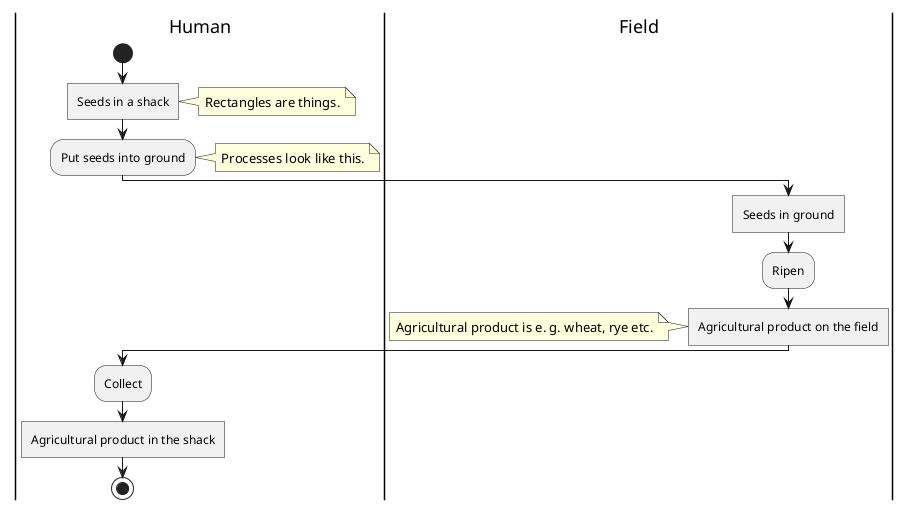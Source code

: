 @startuml
|Human|
start
:Seeds in a shack]
note right: Rectangles are things.
:Put seeds into ground;
note right: Processes look like this.
|Field|
:Seeds in ground]
:Ripen;
:Agricultural product on the field]
note left: Agricultural product is e. g. wheat, rye etc.
|Human|
:Collect;
:Agricultural product in the shack]
stop
@enduml
